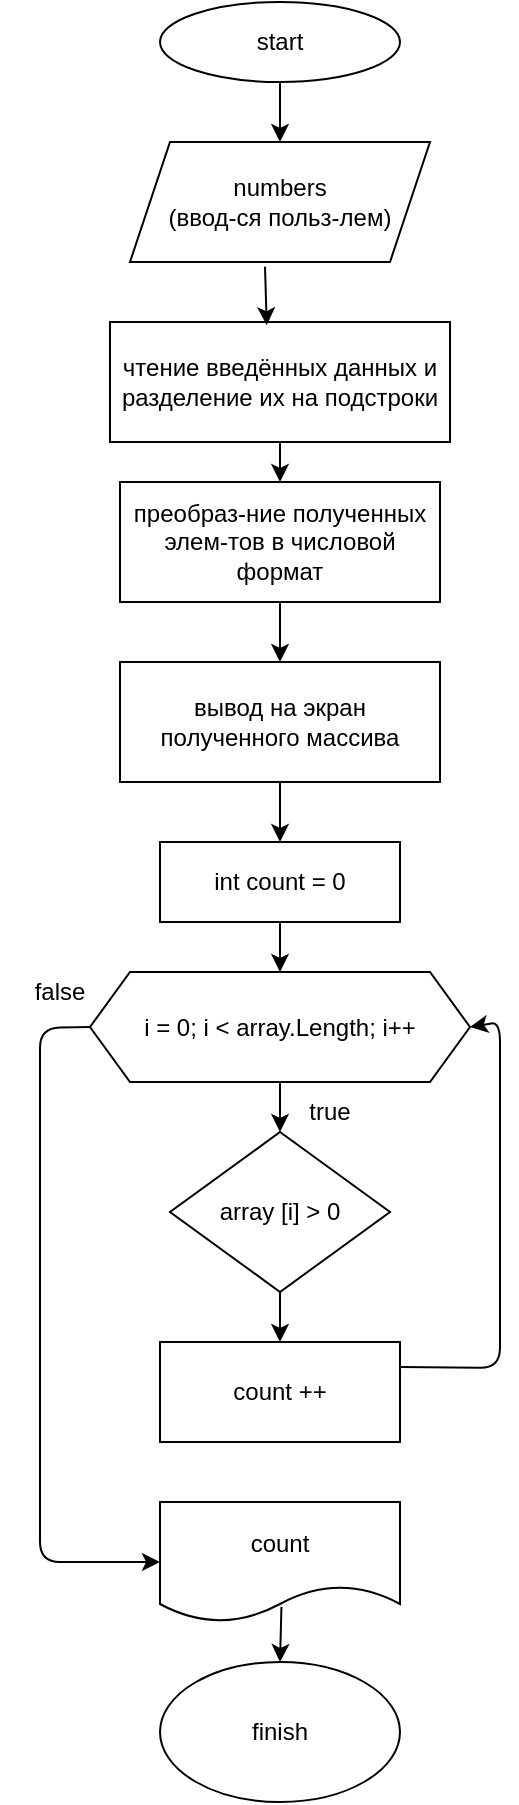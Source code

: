 <mxfile>
    <diagram id="hNZnlqnLM8ZsqTo6yj_N" name="Страница 1">
        <mxGraphModel dx="975" dy="367" grid="1" gridSize="10" guides="1" tooltips="1" connect="1" arrows="1" fold="1" page="1" pageScale="1" pageWidth="827" pageHeight="1169" background="#ffffff" math="0" shadow="0">
            <root>
                <mxCell id="0"/>
                <mxCell id="1" parent="0"/>
                <mxCell id="2" value="start" style="ellipse;whiteSpace=wrap;html=1;" parent="1" vertex="1">
                    <mxGeometry x="140" y="20" width="120" height="40" as="geometry"/>
                </mxCell>
                <mxCell id="3" value="numbers&lt;br&gt;(ввод-ся польз-лем)" style="shape=parallelogram;perimeter=parallelogramPerimeter;whiteSpace=wrap;html=1;fixedSize=1;" parent="1" vertex="1">
                    <mxGeometry x="125" y="90" width="150" height="60" as="geometry"/>
                </mxCell>
                <mxCell id="4" value="чтение введённых данных и разделение их на подстроки" style="rounded=0;whiteSpace=wrap;html=1;" vertex="1" parent="1">
                    <mxGeometry x="115" y="180" width="170" height="60" as="geometry"/>
                </mxCell>
                <mxCell id="5" value="преобраз-ние полученных элем-тов в числовой формат" style="rounded=0;whiteSpace=wrap;html=1;" vertex="1" parent="1">
                    <mxGeometry x="120" y="260" width="160" height="60" as="geometry"/>
                </mxCell>
                <mxCell id="6" value="вывод на экран полученного массива" style="rounded=0;whiteSpace=wrap;html=1;" vertex="1" parent="1">
                    <mxGeometry x="120" y="350" width="160" height="60" as="geometry"/>
                </mxCell>
                <mxCell id="7" value="i = 0; i &amp;lt; array.Length; i++" style="shape=hexagon;perimeter=hexagonPerimeter2;whiteSpace=wrap;html=1;fixedSize=1;" vertex="1" parent="1">
                    <mxGeometry x="105" y="505" width="190" height="55" as="geometry"/>
                </mxCell>
                <mxCell id="8" value="int count = 0" style="rounded=0;whiteSpace=wrap;html=1;" vertex="1" parent="1">
                    <mxGeometry x="140" y="440" width="120" height="40" as="geometry"/>
                </mxCell>
                <mxCell id="9" value="array [i] &amp;gt; 0" style="rhombus;whiteSpace=wrap;html=1;" vertex="1" parent="1">
                    <mxGeometry x="145" y="585" width="110" height="80" as="geometry"/>
                </mxCell>
                <mxCell id="10" value="count ++" style="rounded=0;whiteSpace=wrap;html=1;" vertex="1" parent="1">
                    <mxGeometry x="140" y="690" width="120" height="50" as="geometry"/>
                </mxCell>
                <mxCell id="11" value="" style="endArrow=classic;html=1;entryX=1;entryY=0.5;entryDx=0;entryDy=0;exitX=1;exitY=0.25;exitDx=0;exitDy=0;" edge="1" parent="1" source="10" target="7">
                    <mxGeometry width="50" height="50" relative="1" as="geometry">
                        <mxPoint x="390" y="600" as="sourcePoint"/>
                        <mxPoint x="440" y="550" as="targetPoint"/>
                        <Array as="points">
                            <mxPoint x="310" y="703"/>
                            <mxPoint x="310" y="620"/>
                            <mxPoint x="310" y="530"/>
                        </Array>
                    </mxGeometry>
                </mxCell>
                <mxCell id="12" value="" style="endArrow=classic;html=1;entryX=0.5;entryY=0;entryDx=0;entryDy=0;exitX=0.5;exitY=1;exitDx=0;exitDy=0;" edge="1" parent="1" source="7" target="9">
                    <mxGeometry width="50" height="50" relative="1" as="geometry">
                        <mxPoint x="390" y="600" as="sourcePoint"/>
                        <mxPoint x="440" y="550" as="targetPoint"/>
                    </mxGeometry>
                </mxCell>
                <mxCell id="13" value="" style="endArrow=classic;html=1;entryX=0.5;entryY=0;entryDx=0;entryDy=0;exitX=0.5;exitY=1;exitDx=0;exitDy=0;" edge="1" parent="1" source="9" target="10">
                    <mxGeometry width="50" height="50" relative="1" as="geometry">
                        <mxPoint x="390" y="600" as="sourcePoint"/>
                        <mxPoint x="440" y="550" as="targetPoint"/>
                    </mxGeometry>
                </mxCell>
                <mxCell id="14" value="true" style="text;html=1;strokeColor=none;fillColor=none;align=center;verticalAlign=middle;whiteSpace=wrap;rounded=0;" vertex="1" parent="1">
                    <mxGeometry x="195" y="560" width="60" height="30" as="geometry"/>
                </mxCell>
                <mxCell id="15" value="" style="endArrow=classic;html=1;entryX=0.5;entryY=0;entryDx=0;entryDy=0;" edge="1" parent="1" source="8" target="7">
                    <mxGeometry width="50" height="50" relative="1" as="geometry">
                        <mxPoint x="390" y="600" as="sourcePoint"/>
                        <mxPoint x="440" y="550" as="targetPoint"/>
                    </mxGeometry>
                </mxCell>
                <mxCell id="16" value="" style="endArrow=classic;html=1;entryX=0.5;entryY=0;entryDx=0;entryDy=0;exitX=0.5;exitY=1;exitDx=0;exitDy=0;" edge="1" parent="1" source="6" target="8">
                    <mxGeometry width="50" height="50" relative="1" as="geometry">
                        <mxPoint x="390" y="600" as="sourcePoint"/>
                        <mxPoint x="440" y="550" as="targetPoint"/>
                    </mxGeometry>
                </mxCell>
                <mxCell id="17" value="" style="endArrow=classic;html=1;entryX=0.5;entryY=0;entryDx=0;entryDy=0;exitX=0.5;exitY=1;exitDx=0;exitDy=0;" edge="1" parent="1" source="5" target="6">
                    <mxGeometry width="50" height="50" relative="1" as="geometry">
                        <mxPoint x="390" y="320" as="sourcePoint"/>
                        <mxPoint x="440" y="270" as="targetPoint"/>
                    </mxGeometry>
                </mxCell>
                <mxCell id="18" value="" style="endArrow=classic;html=1;entryX=0.5;entryY=0;entryDx=0;entryDy=0;exitX=0.5;exitY=1;exitDx=0;exitDy=0;" edge="1" parent="1" source="4" target="5">
                    <mxGeometry width="50" height="50" relative="1" as="geometry">
                        <mxPoint x="390" y="320" as="sourcePoint"/>
                        <mxPoint x="440" y="270" as="targetPoint"/>
                    </mxGeometry>
                </mxCell>
                <mxCell id="19" value="" style="endArrow=classic;html=1;entryX=0.461;entryY=0.027;entryDx=0;entryDy=0;entryPerimeter=0;exitX=0.45;exitY=1.04;exitDx=0;exitDy=0;exitPerimeter=0;" edge="1" parent="1" source="3" target="4">
                    <mxGeometry width="50" height="50" relative="1" as="geometry">
                        <mxPoint x="390" y="320" as="sourcePoint"/>
                        <mxPoint x="440" y="270" as="targetPoint"/>
                    </mxGeometry>
                </mxCell>
                <mxCell id="20" value="" style="endArrow=classic;html=1;entryX=0.5;entryY=0;entryDx=0;entryDy=0;exitX=0.5;exitY=1;exitDx=0;exitDy=0;" edge="1" parent="1" source="2" target="3">
                    <mxGeometry width="50" height="50" relative="1" as="geometry">
                        <mxPoint x="390" y="140" as="sourcePoint"/>
                        <mxPoint x="440" y="90" as="targetPoint"/>
                    </mxGeometry>
                </mxCell>
                <mxCell id="21" value="count" style="shape=document;whiteSpace=wrap;html=1;boundedLbl=1;" vertex="1" parent="1">
                    <mxGeometry x="140" y="770" width="120" height="60" as="geometry"/>
                </mxCell>
                <mxCell id="22" value="" style="endArrow=classic;html=1;entryX=0;entryY=0.5;entryDx=0;entryDy=0;exitX=0;exitY=0.5;exitDx=0;exitDy=0;" edge="1" parent="1" source="7" target="21">
                    <mxGeometry width="50" height="50" relative="1" as="geometry">
                        <mxPoint x="390" y="780" as="sourcePoint"/>
                        <mxPoint x="440" y="730" as="targetPoint"/>
                        <Array as="points">
                            <mxPoint x="80" y="533"/>
                            <mxPoint x="80" y="680"/>
                            <mxPoint x="80" y="800"/>
                        </Array>
                    </mxGeometry>
                </mxCell>
                <mxCell id="23" value="false" style="text;html=1;strokeColor=none;fillColor=none;align=center;verticalAlign=middle;whiteSpace=wrap;rounded=0;" vertex="1" parent="1">
                    <mxGeometry x="60" y="500" width="60" height="30" as="geometry"/>
                </mxCell>
                <mxCell id="24" value="finish" style="ellipse;whiteSpace=wrap;html=1;" vertex="1" parent="1">
                    <mxGeometry x="140" y="850" width="120" height="70" as="geometry"/>
                </mxCell>
                <mxCell id="25" value="" style="endArrow=classic;html=1;entryX=0.5;entryY=0;entryDx=0;entryDy=0;exitX=0.506;exitY=0.874;exitDx=0;exitDy=0;exitPerimeter=0;" edge="1" parent="1" source="21" target="24">
                    <mxGeometry width="50" height="50" relative="1" as="geometry">
                        <mxPoint x="390" y="870" as="sourcePoint"/>
                        <mxPoint x="440" y="820" as="targetPoint"/>
                    </mxGeometry>
                </mxCell>
            </root>
        </mxGraphModel>
    </diagram>
</mxfile>